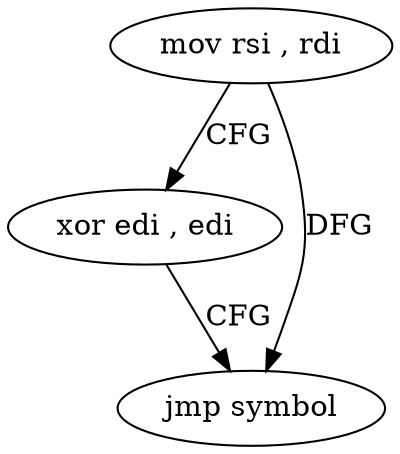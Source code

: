 digraph "func" {
"4211616" [label = "mov rsi , rdi" ]
"4211619" [label = "xor edi , edi" ]
"4211621" [label = "jmp symbol" ]
"4211616" -> "4211619" [ label = "CFG" ]
"4211616" -> "4211621" [ label = "DFG" ]
"4211619" -> "4211621" [ label = "CFG" ]
}
